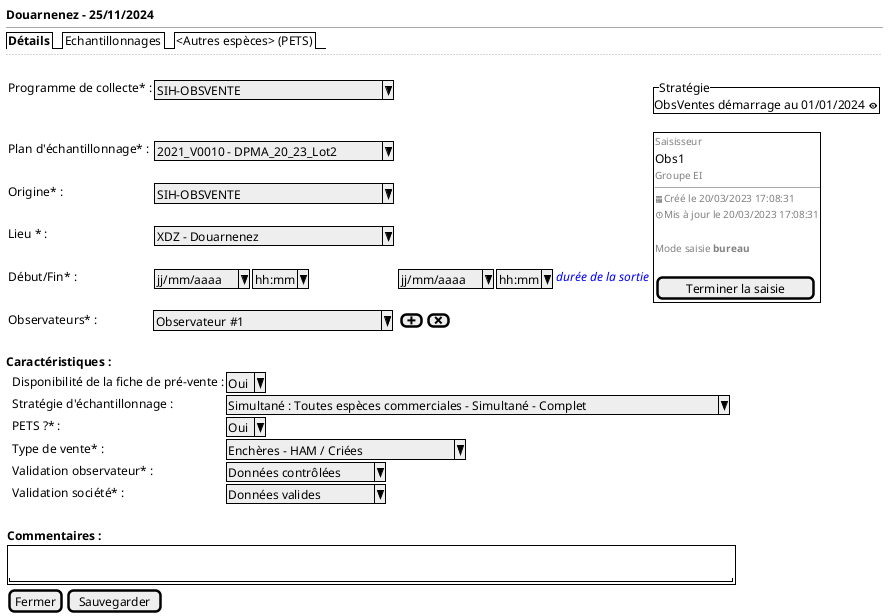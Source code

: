 @startsalt
{
  <b>Douarnenez - 25/11/2024
  --
  {/ <b>Détails | Echantillonnages | <Autres espèces> (PETS)}
  ..
  .
  {
  {
      Programme de collecte* :    | { ^SIH-OBSVENTE                ^ }
      .
      .
      Plan d'échantillonnage* :    | { ^2021_V0010 - DPMA_20_23_Lot2^}
      .
      Origine* :    | { ^SIH-OBSVENTE                ^ }
      .
      Lieu * :     | { ^XDZ - Douarnenez            ^ }
      .
      Début/Fin* :     | { ^jj/mm/aaaa^  |  ^hh:mm^ } { ^jj/mm/aaaa^  |  ^hh:mm^ } <i><color:blue>durée de la sortie
      .
      Observateurs* :            | ^ Observateur #1             ^ | { [<&plus>] | [<&x>] }
      .
 } |
 {
 {^"Stratégie"
 ObsVentes démarrage au 01/01/2024 <&eye>}
 {+
               { <font color=grey size=10>Saisisseur
               Obs1
               <font color=grey size=10>Groupe EI
               --
               <font color=grey size=10><&calendar>Créé le 20/03/2023 17:08:31
               <font color=grey size=10><&clock>Mis à jour le 20/03/2023 17:08:31
               .
               <font color=grey size=10>Mode saisie <b>bureau
               .
               [ Terminer la saisie]
               }
 }}}

  <b>Caractéristiques :

  {
      . | Disponibilité de la fiche de pré-vente :| ^Oui^
      . | Stratégie d'échantillonnage : | ^Simultané : Toutes espèces commerciales - Simultané - Complet^
      . | PETS ?* : | ^Oui^
      . | Type de vente* : | ^Enchères - HAM / Criées     ^
      . | Validation observateur* : | ^Données contrôlées^
      . | Validation société* : | ^Données valides   ^
      . | .
  }

  {
     <b>Commentaires :
     {+ .
        "                                                                                          "
     }
  }

  { [Fermer] | [Sauvegarder] }
}
@endsalt
